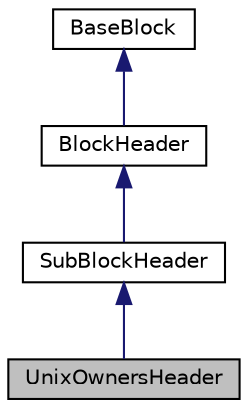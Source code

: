 digraph "UnixOwnersHeader"
{
 // LATEX_PDF_SIZE
  edge [fontname="Helvetica",fontsize="10",labelfontname="Helvetica",labelfontsize="10"];
  node [fontname="Helvetica",fontsize="10",shape=record];
  Node1 [label="UnixOwnersHeader",height=0.2,width=0.4,color="black", fillcolor="grey75", style="filled", fontcolor="black",tooltip=" "];
  Node2 -> Node1 [dir="back",color="midnightblue",fontsize="10",style="solid"];
  Node2 [label="SubBlockHeader",height=0.2,width=0.4,color="black", fillcolor="white", style="filled",URL="$structSubBlockHeader.html",tooltip=" "];
  Node3 -> Node2 [dir="back",color="midnightblue",fontsize="10",style="solid"];
  Node3 [label="BlockHeader",height=0.2,width=0.4,color="black", fillcolor="white", style="filled",URL="$structBlockHeader.html",tooltip=" "];
  Node4 -> Node3 [dir="back",color="midnightblue",fontsize="10",style="solid"];
  Node4 [label="BaseBlock",height=0.2,width=0.4,color="black", fillcolor="white", style="filled",URL="$structBaseBlock.html",tooltip=" "];
}
